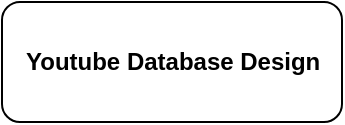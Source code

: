 <mxfile version="22.1.7" type="github">
  <diagram name="Page-1" id="NOjrvY7RWHfMtN8XokgD">
    <mxGraphModel dx="978" dy="529" grid="1" gridSize="10" guides="1" tooltips="1" connect="1" arrows="1" fold="1" page="1" pageScale="1" pageWidth="850" pageHeight="1100" math="0" shadow="0">
      <root>
        <mxCell id="0" />
        <mxCell id="1" parent="0" />
        <mxCell id="3S-87DPcV-2OU0zLq_Sf-1" value="" style="rounded=1;whiteSpace=wrap;html=1;" vertex="1" parent="1">
          <mxGeometry x="40" y="20" width="170" height="60" as="geometry" />
        </mxCell>
        <mxCell id="3S-87DPcV-2OU0zLq_Sf-2" value="&lt;b&gt;Youtube Database Design&lt;/b&gt;" style="text;strokeColor=none;align=left;fillColor=none;html=1;verticalAlign=middle;whiteSpace=wrap;rounded=0;" vertex="1" parent="1">
          <mxGeometry x="50" y="35" width="150" height="30" as="geometry" />
        </mxCell>
      </root>
    </mxGraphModel>
  </diagram>
</mxfile>
